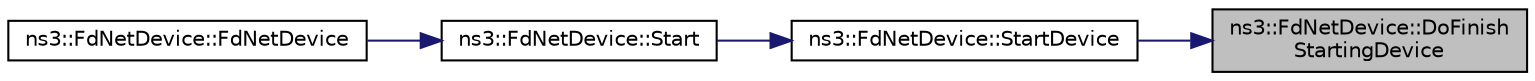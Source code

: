 digraph "ns3::FdNetDevice::DoFinishStartingDevice"
{
 // LATEX_PDF_SIZE
  edge [fontname="Helvetica",fontsize="10",labelfontname="Helvetica",labelfontsize="10"];
  node [fontname="Helvetica",fontsize="10",shape=record];
  rankdir="RL";
  Node1 [label="ns3::FdNetDevice::DoFinish\lStartingDevice",height=0.2,width=0.4,color="black", fillcolor="grey75", style="filled", fontcolor="black",tooltip="Complete additional actions, if any, to spin up down the device."];
  Node1 -> Node2 [dir="back",color="midnightblue",fontsize="10",style="solid",fontname="Helvetica"];
  Node2 [label="ns3::FdNetDevice::StartDevice",height=0.2,width=0.4,color="black", fillcolor="white", style="filled",URL="$classns3_1_1_fd_net_device.html#afec16ee9ae009f427348474f9e9c3c50",tooltip="Spin up the device."];
  Node2 -> Node3 [dir="back",color="midnightblue",fontsize="10",style="solid",fontname="Helvetica"];
  Node3 [label="ns3::FdNetDevice::Start",height=0.2,width=0.4,color="black", fillcolor="white", style="filled",URL="$classns3_1_1_fd_net_device.html#a32bda505142d81a4092048bf200ee6fc",tooltip="Set a start time for the device."];
  Node3 -> Node4 [dir="back",color="midnightblue",fontsize="10",style="solid",fontname="Helvetica"];
  Node4 [label="ns3::FdNetDevice::FdNetDevice",height=0.2,width=0.4,color="black", fillcolor="white", style="filled",URL="$classns3_1_1_fd_net_device.html#a81fa1519bf5abcb59cf902d74e264b53",tooltip="Constructor for the FdNetDevice."];
}
